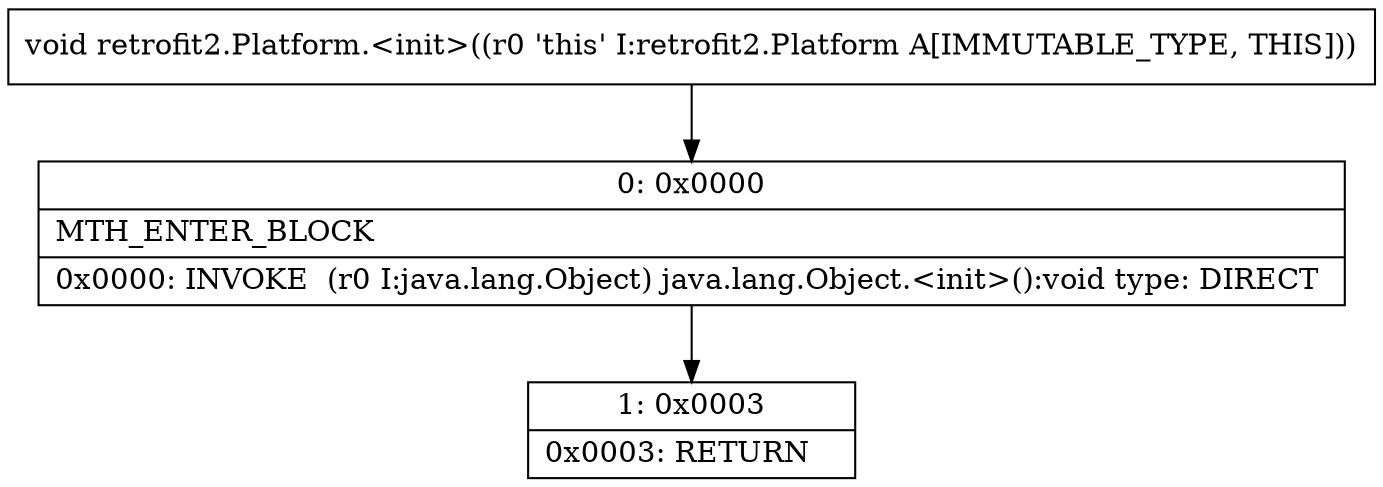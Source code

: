 digraph "CFG forretrofit2.Platform.\<init\>()V" {
Node_0 [shape=record,label="{0\:\ 0x0000|MTH_ENTER_BLOCK\l|0x0000: INVOKE  (r0 I:java.lang.Object) java.lang.Object.\<init\>():void type: DIRECT \l}"];
Node_1 [shape=record,label="{1\:\ 0x0003|0x0003: RETURN   \l}"];
MethodNode[shape=record,label="{void retrofit2.Platform.\<init\>((r0 'this' I:retrofit2.Platform A[IMMUTABLE_TYPE, THIS])) }"];
MethodNode -> Node_0;
Node_0 -> Node_1;
}

